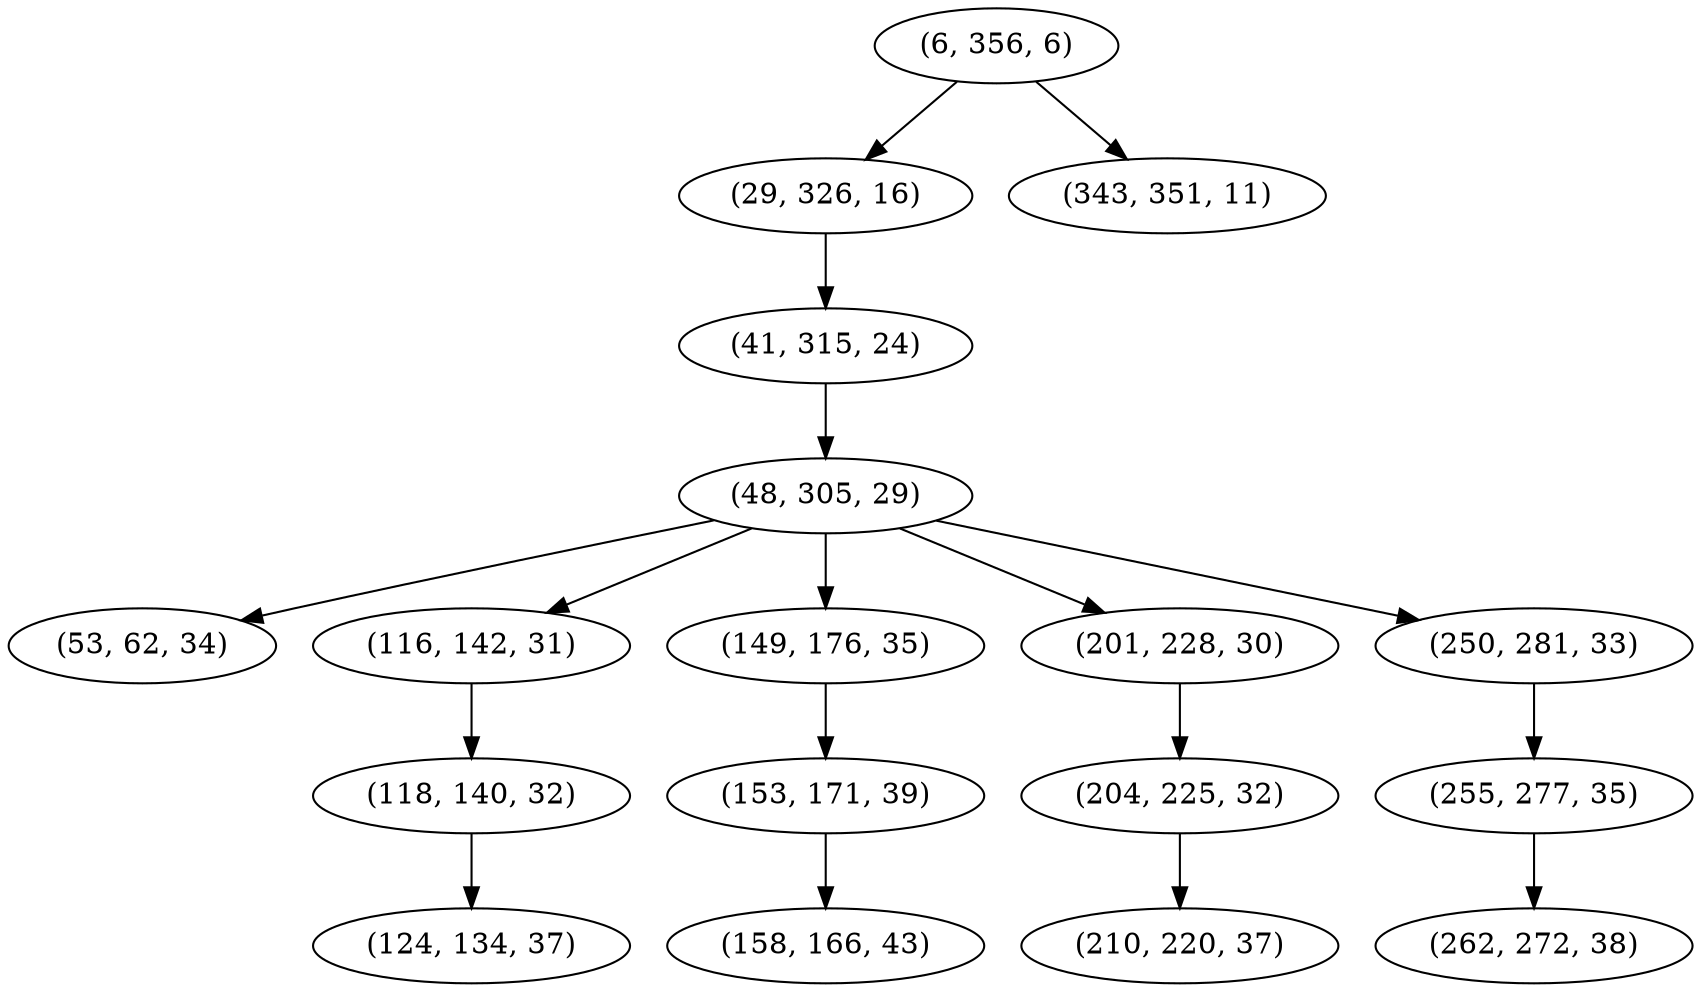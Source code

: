 digraph tree {
    "(6, 356, 6)";
    "(29, 326, 16)";
    "(41, 315, 24)";
    "(48, 305, 29)";
    "(53, 62, 34)";
    "(116, 142, 31)";
    "(118, 140, 32)";
    "(124, 134, 37)";
    "(149, 176, 35)";
    "(153, 171, 39)";
    "(158, 166, 43)";
    "(201, 228, 30)";
    "(204, 225, 32)";
    "(210, 220, 37)";
    "(250, 281, 33)";
    "(255, 277, 35)";
    "(262, 272, 38)";
    "(343, 351, 11)";
    "(6, 356, 6)" -> "(29, 326, 16)";
    "(6, 356, 6)" -> "(343, 351, 11)";
    "(29, 326, 16)" -> "(41, 315, 24)";
    "(41, 315, 24)" -> "(48, 305, 29)";
    "(48, 305, 29)" -> "(53, 62, 34)";
    "(48, 305, 29)" -> "(116, 142, 31)";
    "(48, 305, 29)" -> "(149, 176, 35)";
    "(48, 305, 29)" -> "(201, 228, 30)";
    "(48, 305, 29)" -> "(250, 281, 33)";
    "(116, 142, 31)" -> "(118, 140, 32)";
    "(118, 140, 32)" -> "(124, 134, 37)";
    "(149, 176, 35)" -> "(153, 171, 39)";
    "(153, 171, 39)" -> "(158, 166, 43)";
    "(201, 228, 30)" -> "(204, 225, 32)";
    "(204, 225, 32)" -> "(210, 220, 37)";
    "(250, 281, 33)" -> "(255, 277, 35)";
    "(255, 277, 35)" -> "(262, 272, 38)";
}
